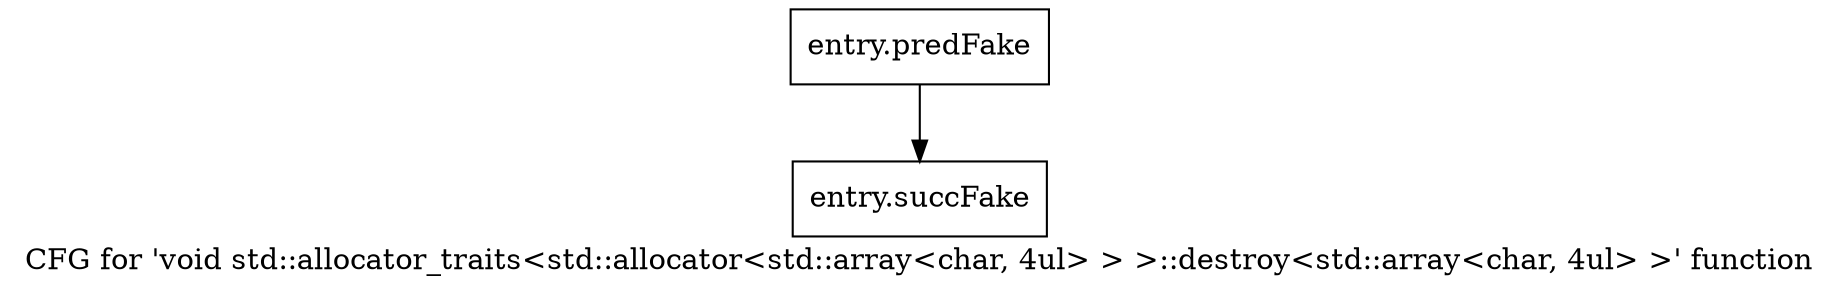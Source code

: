 digraph "CFG for 'void std::allocator_traits\<std::allocator\<std::array\<char, 4ul\> \> \>::destroy\<std::array\<char, 4ul\> \>' function" {
	label="CFG for 'void std::allocator_traits\<std::allocator\<std::array\<char, 4ul\> \> \>::destroy\<std::array\<char, 4ul\> \>' function";

	Node0x43129a0 [shape=record,filename="",linenumber="",label="{entry.predFake}"];
	Node0x43129a0 -> Node0x440f1c0[ callList="" memoryops="" filename="/tools/Xilinx/Vitis_HLS/2022.1/tps/lnx64/gcc-8.3.0/lib/gcc/x86_64-pc-linux-gnu/8.3.0/../../../../include/c++/8.3.0/bits/alloc_traits.h" execusionnum="200"];
	Node0x440f1c0 [shape=record,filename="/tools/Xilinx/Vitis_HLS/2022.1/tps/lnx64/gcc-8.3.0/lib/gcc/x86_64-pc-linux-gnu/8.3.0/../../../../include/c++/8.3.0/bits/alloc_traits.h",linenumber="487",label="{entry.succFake}"];
}

